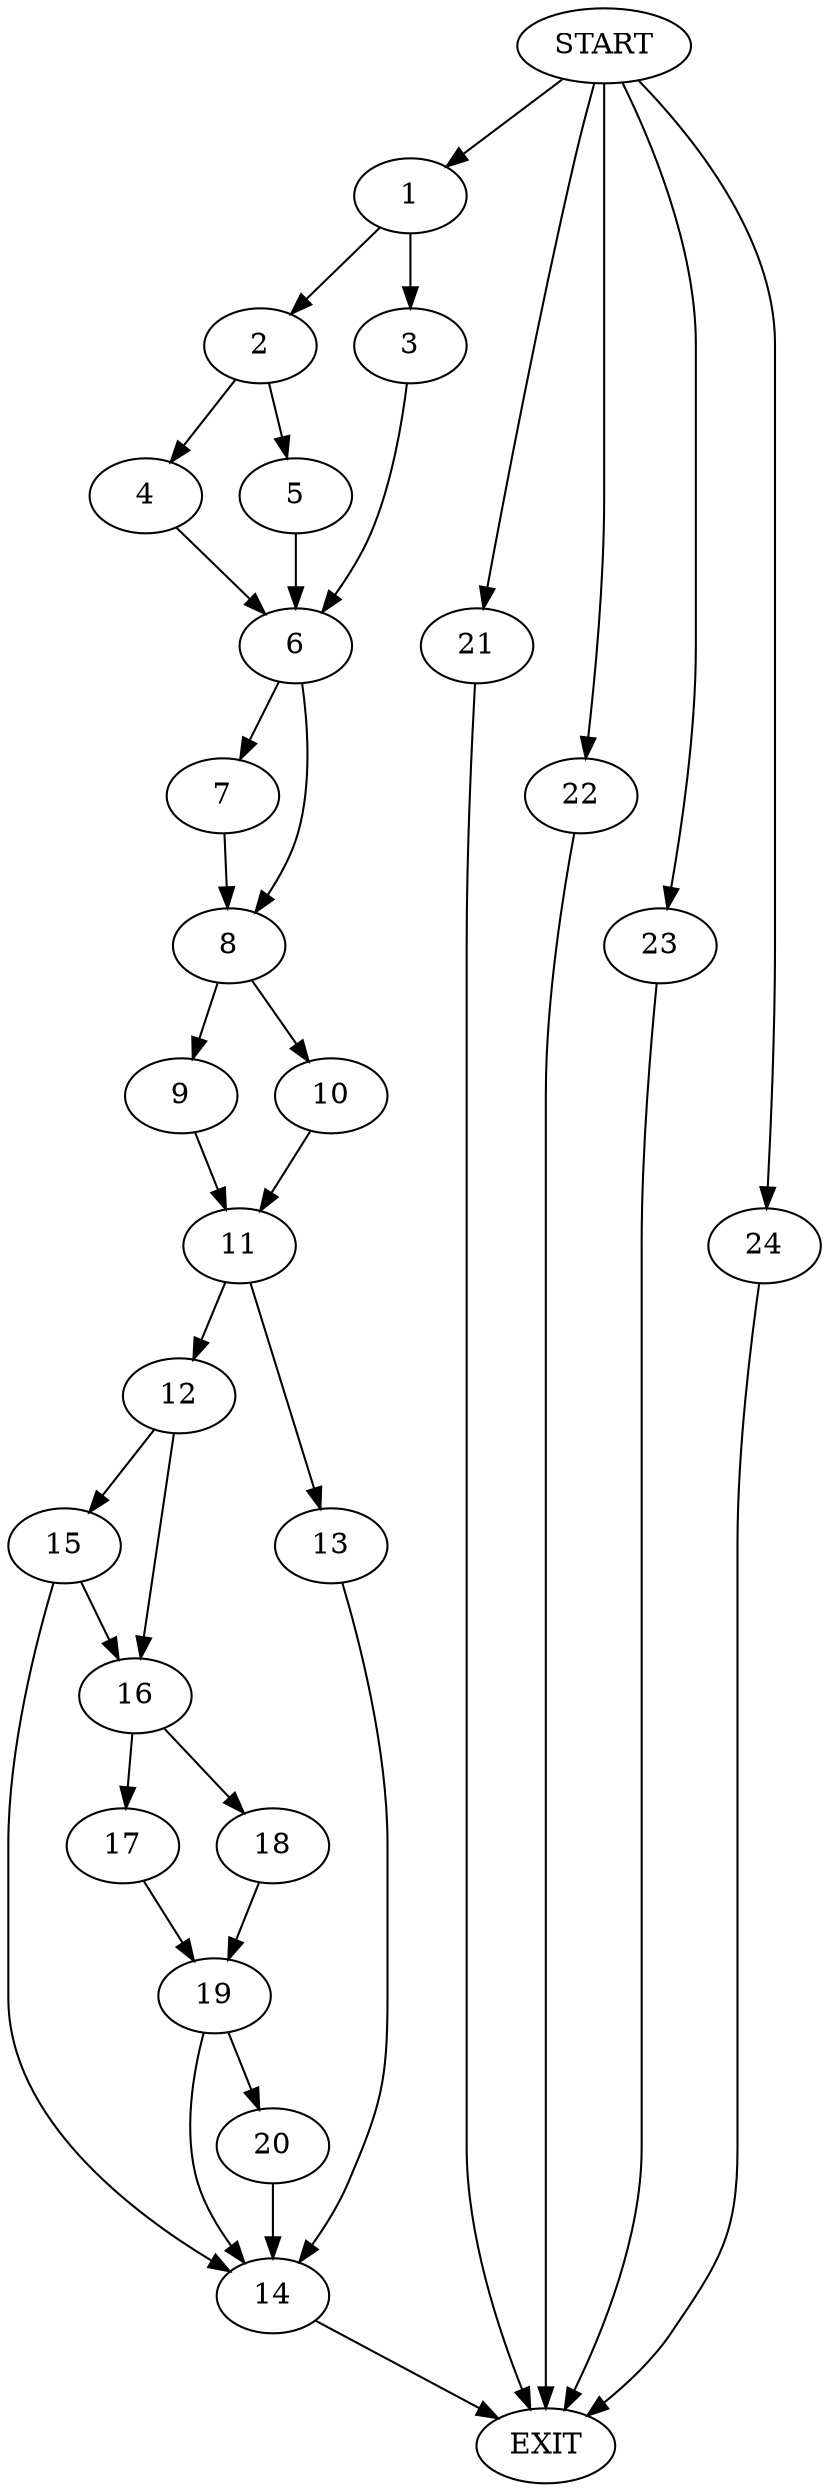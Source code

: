 digraph {
0 [label="START"]
25 [label="EXIT"]
0 -> 1
1 -> 2
1 -> 3
2 -> 4
2 -> 5
3 -> 6
6 -> 7
6 -> 8
5 -> 6
4 -> 6
7 -> 8
8 -> 9
8 -> 10
9 -> 11
10 -> 11
11 -> 12
11 -> 13
13 -> 14
12 -> 15
12 -> 16
14 -> 25
16 -> 17
16 -> 18
15 -> 16
15 -> 14
18 -> 19
17 -> 19
19 -> 20
19 -> 14
20 -> 14
0 -> 21
21 -> 25
0 -> 22
22 -> 25
0 -> 23
23 -> 25
0 -> 24
24 -> 25
}
